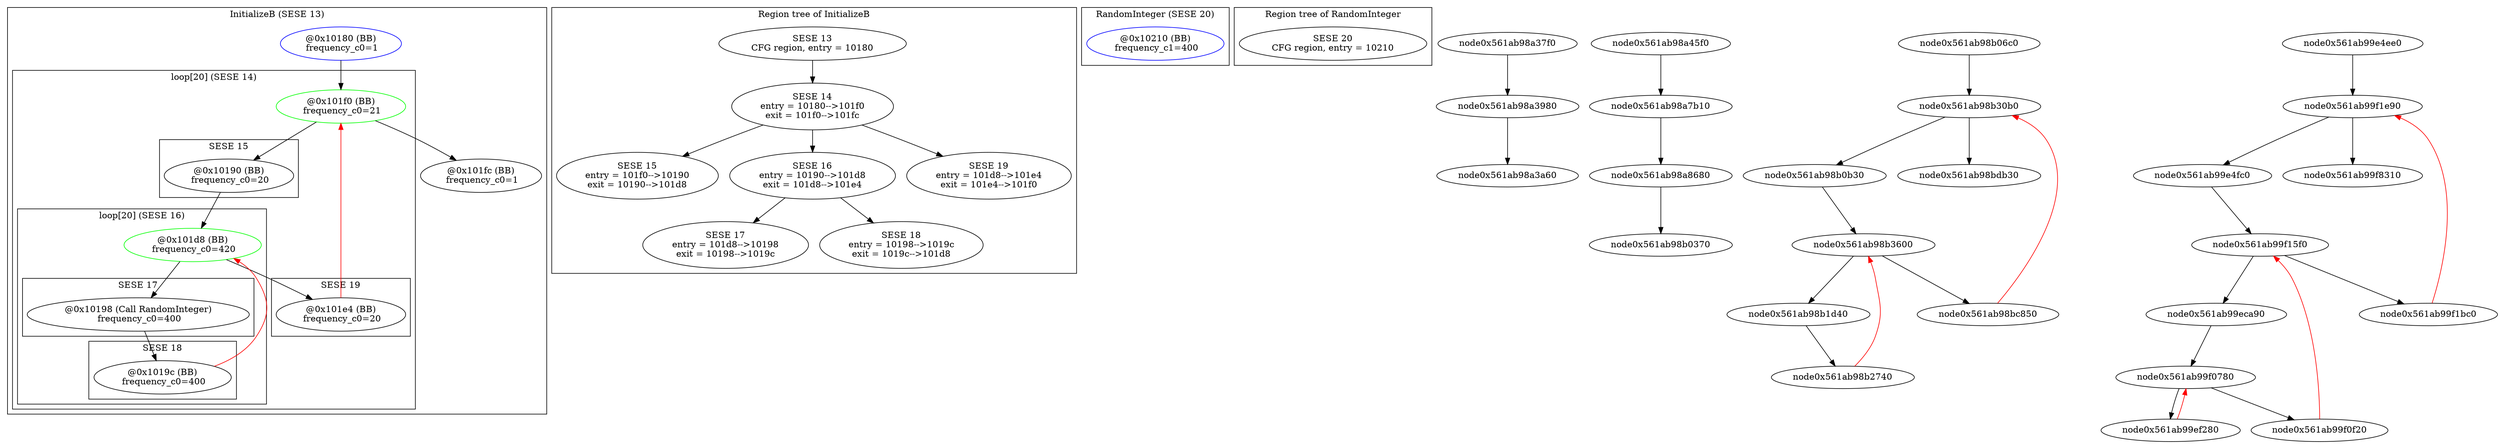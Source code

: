 digraph G {
subgraph cluster_InitializeB {
graph [label = "InitializeB (SESE 13)"];
subgraph cluster_sese_region0x561ab98f9390 {
graph [label = "loop[20] (SESE 14)"];
node0x561ab99e8580 [label = "@0x101f0 (BB)\n frequency_c0=21\n" ,color="green"];
node0x561ab98b19f0 [label = "@0x10190 (BB)\n frequency_c0=20\n"];
node0x561ab99e61e0 [label = "@0x101d8 (BB)\n frequency_c0=420\n" ,color="green"];
node0x561ab98b1ad0 [label = "@0x10198 (Call RandomInteger)\n frequency_c0=400\n"];
node0x561ab99e5960 [label = "@0x1019c (BB)\n frequency_c0=400\n"];
node0x561ab99e76d0 [label = "@0x101e4 (BB)\n frequency_c0=20\n"];
subgraph cluster_sese_region0x561ab98f9420 {
graph [label = "SESE 15"];
node0x561ab98b19f0;
};
subgraph cluster_sese_region0x561ab98f94b0 {
graph [label = "loop[20] (SESE 16)"];
node0x561ab99e61e0;
node0x561ab98b1ad0;
node0x561ab99e5960;
subgraph cluster_sese_region0x561ab98ec740 {
graph [label = "SESE 17"];
node0x561ab98b1ad0;
};
subgraph cluster_sese_region0x561ab98f9540 {
graph [label = "SESE 18"];
node0x561ab99e5960;
};
};
subgraph cluster_sese_region0x561ab98e1630 {
graph [label = "SESE 19"];
node0x561ab99e76d0;
};
};
node0x561ab98beaa0 [label = "@0x10180 (BB)\n frequency_c0=1\n" ,color="blue"];
node0x561ab98b19f0;
node0x561ab98b1ad0;
node0x561ab99e5960;
node0x561ab99e61e0;
node0x561ab99e76d0;
node0x561ab99e8580;
node0x561ab99e8d20 [label = "@0x101fc (BB)\n frequency_c0=1\n"];
}
subgraph cluster_SESERegion_of_InitializeB {
graph [label = "Region tree of InitializeB"];
region0x561ab98f9300 [label = "SESE 13
CFG region, entry = 10180"];
region0x561ab98f9390 [label = "SESE 14
entry = 10180-->101f0
exit = 101f0-->101fc"];
region0x561ab98f9420 [label = "SESE 15
entry = 101f0-->10190
exit = 10190-->101d8"];
region0x561ab98f94b0 [label = "SESE 16
entry = 10190-->101d8
exit = 101d8-->101e4"];
region0x561ab98ec740 [label = "SESE 17
entry = 101d8-->10198
exit = 10198-->1019c"];
region0x561ab98f9540 [label = "SESE 18
entry = 10198-->1019c
exit = 1019c-->101d8"];
region0x561ab98e1630 [label = "SESE 19
entry = 101d8-->101e4
exit = 101e4-->101f0"];
region0x561ab98f9300 -> region0x561ab98f9390;
region0x561ab98f9390 -> region0x561ab98f9420;
region0x561ab98f9390 -> region0x561ab98f94b0;
region0x561ab98f94b0 -> region0x561ab98ec740;
region0x561ab98f94b0 -> region0x561ab98f9540;
region0x561ab98f9390 -> region0x561ab98e1630;
}
subgraph cluster_RandomInteger {
graph [label = "RandomInteger (SESE 20)"];
node0x561ab99e9cc0 [label = "@0x10210 (BB)\n frequency_c1=400\n" ,color="blue"];
}
subgraph cluster_SESERegion_of_RandomInteger {
graph [label = "Region tree of RandomInteger"];
region0x561ab98e16c0 [label = "SESE 20
CFG region, entry = 10210"];
}
node0x561ab98a37f0 -> node0x561ab98a3980;
node0x561ab98a3980 -> node0x561ab98a3a60;
node0x561ab98a45f0 -> node0x561ab98a7b10;
node0x561ab98a7b10 -> node0x561ab98a8680;
node0x561ab98a8680 -> node0x561ab98b0370;
node0x561ab98b06c0 -> node0x561ab98b30b0;
node0x561ab98b0b30 -> node0x561ab98b3600;
node0x561ab98b1d40 -> node0x561ab98b2740;
node0x561ab98b2740 -> node0x561ab98b3600[color="red"];
node0x561ab98b3600 -> node0x561ab98b1d40;
node0x561ab98b3600 -> node0x561ab98bc850;
node0x561ab98bc850 -> node0x561ab98b30b0[color="red"];
node0x561ab98b30b0 -> node0x561ab98b0b30;
node0x561ab98b30b0 -> node0x561ab98bdb30;
node0x561ab98beaa0 -> node0x561ab99e8580;
node0x561ab98b19f0 -> node0x561ab99e61e0;
node0x561ab98b1ad0 -> node0x561ab99e5960;
node0x561ab99e5960 -> node0x561ab99e61e0[color="red"];
node0x561ab99e61e0 -> node0x561ab98b1ad0;
node0x561ab99e61e0 -> node0x561ab99e76d0;
node0x561ab99e76d0 -> node0x561ab99e8580[color="red"];
node0x561ab99e8580 -> node0x561ab98b19f0;
node0x561ab99e8580 -> node0x561ab99e8d20;
node0x561ab99e4ee0 -> node0x561ab99f1e90;
node0x561ab99e4fc0 -> node0x561ab99f15f0;
node0x561ab99eca90 -> node0x561ab99f0780;
node0x561ab99ef280 -> node0x561ab99f0780[color="red"];
node0x561ab99f0780 -> node0x561ab99ef280;
node0x561ab99f0780 -> node0x561ab99f0f20;
node0x561ab99f0f20 -> node0x561ab99f15f0[color="red"];
node0x561ab99f15f0 -> node0x561ab99eca90;
node0x561ab99f15f0 -> node0x561ab99f1bc0;
node0x561ab99f1bc0 -> node0x561ab99f1e90[color="red"];
node0x561ab99f1e90 -> node0x561ab99e4fc0;
node0x561ab99f1e90 -> node0x561ab99f8310;
}
